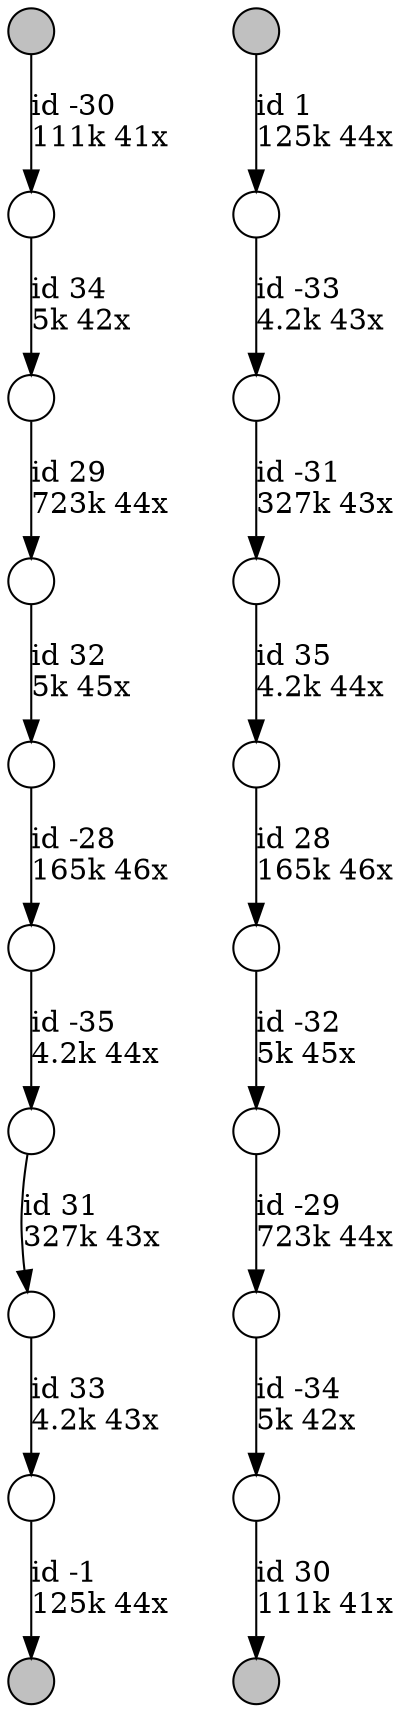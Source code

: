digraph {
nodesep = 0.5;
node [shape = circle, label = "", height = 0.3];
"0" [style = "filled", fillcolor = "grey"];
"1" [style = "filled", fillcolor = "grey"];
"2" [style = "filled", fillcolor = "grey"];
"3" [style = "filled", fillcolor = "grey"];
"5" -> "4" [label = "id -35\l4.2k 44x", color = "black"] ;
"7" -> "6" [label = "id 35\l4.2k 44x", color = "black"] ;
"9" -> "8" [label = "id -34\l5k 42x", color = "black"] ;
"11" -> "10" [label = "id 34\l5k 42x", color = "black"] ;
"13" -> "12" [label = "id -33\l4.2k 43x", color = "black"] ;
"15" -> "14" [label = "id 33\l4.2k 43x", color = "black"] ;
"17" -> "16" [label = "id -32\l5k 45x", color = "black"] ;
"19" -> "18" [label = "id 32\l5k 45x", color = "black"] ;
"12" -> "7" [label = "id -31\l327k 43x", color = "black"] ;
"4" -> "15" [label = "id 31\l327k 43x", color = "black"] ;
"8" -> "2" [label = "id 30\l111k 41x", color = "black"] ;
"16" -> "9" [label = "id -29\l723k 44x", color = "black"] ;
"10" -> "19" [label = "id 29\l723k 44x", color = "black"] ;
"6" -> "17" [label = "id 28\l165k 46x", color = "black"] ;
"14" -> "0" [label = "id -1\l125k 44x", color = "black"] ;
"3" -> "13" [label = "id 1\l125k 44x", color = "black"] ;
"18" -> "5" [label = "id -28\l165k 46x", color = "black"] ;
"1" -> "11" [label = "id -30\l111k 41x", color = "black"] ;
}
